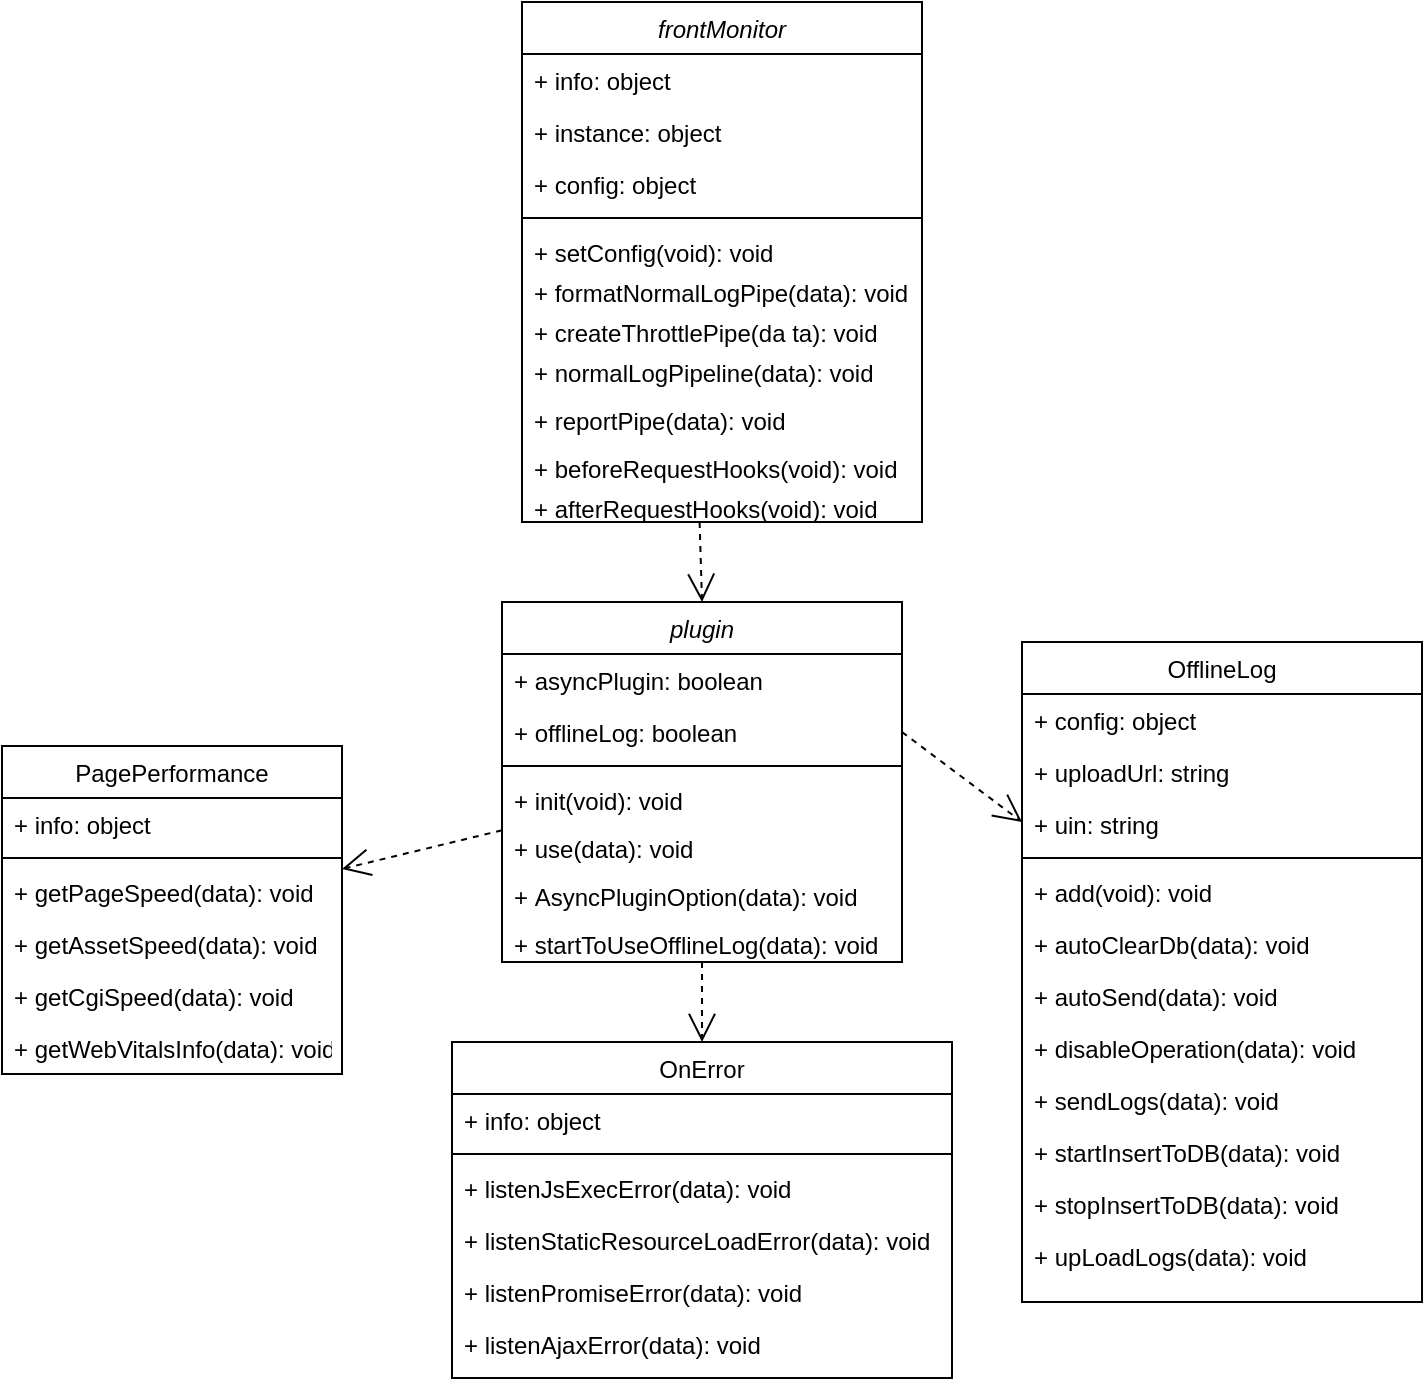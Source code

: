 <mxfile version="21.1.1" type="github">
  <diagram id="C5RBs43oDa-KdzZeNtuy" name="Page-1">
    <mxGraphModel dx="1230" dy="726" grid="1" gridSize="10" guides="1" tooltips="1" connect="1" arrows="1" fold="1" page="1" pageScale="1" pageWidth="827" pageHeight="1169" math="0" shadow="0">
      <root>
        <mxCell id="WIyWlLk6GJQsqaUBKTNV-0" />
        <mxCell id="WIyWlLk6GJQsqaUBKTNV-1" parent="WIyWlLk6GJQsqaUBKTNV-0" />
        <mxCell id="4VIkQ_nslsspy_3Tey3o-0" value="OnError" style="swimlane;fontStyle=0;align=center;verticalAlign=top;childLayout=stackLayout;horizontal=1;startSize=26;horizontalStack=0;resizeParent=1;resizeLast=0;collapsible=1;marginBottom=0;rounded=0;shadow=0;strokeWidth=1;" vertex="1" parent="WIyWlLk6GJQsqaUBKTNV-1">
          <mxGeometry x="275" y="650" width="250" height="168" as="geometry">
            <mxRectangle x="290" y="562" width="160" height="26" as="alternateBounds" />
          </mxGeometry>
        </mxCell>
        <mxCell id="4VIkQ_nslsspy_3Tey3o-1" value="+ info: object" style="text;align=left;verticalAlign=top;spacingLeft=4;spacingRight=4;overflow=hidden;rotatable=0;points=[[0,0.5],[1,0.5]];portConstraint=eastwest;" vertex="1" parent="4VIkQ_nslsspy_3Tey3o-0">
          <mxGeometry y="26" width="250" height="26" as="geometry" />
        </mxCell>
        <mxCell id="4VIkQ_nslsspy_3Tey3o-2" value="" style="line;html=1;strokeWidth=1;align=left;verticalAlign=middle;spacingTop=-1;spacingLeft=3;spacingRight=3;rotatable=0;labelPosition=right;points=[];portConstraint=eastwest;" vertex="1" parent="4VIkQ_nslsspy_3Tey3o-0">
          <mxGeometry y="52" width="250" height="8" as="geometry" />
        </mxCell>
        <mxCell id="4VIkQ_nslsspy_3Tey3o-3" value="+ listenJsExecError(data): void" style="text;align=left;verticalAlign=top;spacingLeft=4;spacingRight=4;overflow=hidden;rotatable=0;points=[[0,0.5],[1,0.5]];portConstraint=eastwest;" vertex="1" parent="4VIkQ_nslsspy_3Tey3o-0">
          <mxGeometry y="60" width="250" height="26" as="geometry" />
        </mxCell>
        <mxCell id="4VIkQ_nslsspy_3Tey3o-4" value="+ listenStaticResourceLoadError(data): void" style="text;align=left;verticalAlign=top;spacingLeft=4;spacingRight=4;overflow=hidden;rotatable=0;points=[[0,0.5],[1,0.5]];portConstraint=eastwest;rounded=0;shadow=0;html=0;" vertex="1" parent="4VIkQ_nslsspy_3Tey3o-0">
          <mxGeometry y="86" width="250" height="26" as="geometry" />
        </mxCell>
        <mxCell id="4VIkQ_nslsspy_3Tey3o-5" value="+ listenPromiseError(data): void" style="text;align=left;verticalAlign=top;spacingLeft=4;spacingRight=4;overflow=hidden;rotatable=0;points=[[0,0.5],[1,0.5]];portConstraint=eastwest;rounded=0;shadow=0;html=0;" vertex="1" parent="4VIkQ_nslsspy_3Tey3o-0">
          <mxGeometry y="112" width="250" height="26" as="geometry" />
        </mxCell>
        <mxCell id="4VIkQ_nslsspy_3Tey3o-6" value="+ listenAjaxError(data): void" style="text;align=left;verticalAlign=top;spacingLeft=4;spacingRight=4;overflow=hidden;rotatable=0;points=[[0,0.5],[1,0.5]];portConstraint=eastwest;rounded=0;shadow=0;html=0;" vertex="1" parent="4VIkQ_nslsspy_3Tey3o-0">
          <mxGeometry y="138" width="250" height="26" as="geometry" />
        </mxCell>
        <mxCell id="4VIkQ_nslsspy_3Tey3o-7" value="PagePerformance" style="swimlane;fontStyle=0;align=center;verticalAlign=top;childLayout=stackLayout;horizontal=1;startSize=26;horizontalStack=0;resizeParent=1;resizeLast=0;collapsible=1;marginBottom=0;rounded=0;shadow=0;strokeWidth=1;" vertex="1" parent="WIyWlLk6GJQsqaUBKTNV-1">
          <mxGeometry x="50" y="502" width="170" height="164" as="geometry">
            <mxRectangle x="60" y="790" width="160" height="26" as="alternateBounds" />
          </mxGeometry>
        </mxCell>
        <mxCell id="4VIkQ_nslsspy_3Tey3o-8" value="+ info: object" style="text;align=left;verticalAlign=top;spacingLeft=4;spacingRight=4;overflow=hidden;rotatable=0;points=[[0,0.5],[1,0.5]];portConstraint=eastwest;" vertex="1" parent="4VIkQ_nslsspy_3Tey3o-7">
          <mxGeometry y="26" width="170" height="26" as="geometry" />
        </mxCell>
        <mxCell id="4VIkQ_nslsspy_3Tey3o-9" value="" style="line;html=1;strokeWidth=1;align=left;verticalAlign=middle;spacingTop=-1;spacingLeft=3;spacingRight=3;rotatable=0;labelPosition=right;points=[];portConstraint=eastwest;" vertex="1" parent="4VIkQ_nslsspy_3Tey3o-7">
          <mxGeometry y="52" width="170" height="8" as="geometry" />
        </mxCell>
        <mxCell id="4VIkQ_nslsspy_3Tey3o-10" value="+ getPageSpeed(data): void" style="text;align=left;verticalAlign=top;spacingLeft=4;spacingRight=4;overflow=hidden;rotatable=0;points=[[0,0.5],[1,0.5]];portConstraint=eastwest;rounded=0;shadow=0;html=0;" vertex="1" parent="4VIkQ_nslsspy_3Tey3o-7">
          <mxGeometry y="60" width="170" height="26" as="geometry" />
        </mxCell>
        <mxCell id="4VIkQ_nslsspy_3Tey3o-11" value="+ getAssetSpeed(data): void" style="text;align=left;verticalAlign=top;spacingLeft=4;spacingRight=4;overflow=hidden;rotatable=0;points=[[0,0.5],[1,0.5]];portConstraint=eastwest;" vertex="1" parent="4VIkQ_nslsspy_3Tey3o-7">
          <mxGeometry y="86" width="170" height="26" as="geometry" />
        </mxCell>
        <mxCell id="4VIkQ_nslsspy_3Tey3o-12" value="+ getCgiSpeed(data): void" style="text;align=left;verticalAlign=top;spacingLeft=4;spacingRight=4;overflow=hidden;rotatable=0;points=[[0,0.5],[1,0.5]];portConstraint=eastwest;rounded=0;shadow=0;html=0;" vertex="1" parent="4VIkQ_nslsspy_3Tey3o-7">
          <mxGeometry y="112" width="170" height="26" as="geometry" />
        </mxCell>
        <mxCell id="4VIkQ_nslsspy_3Tey3o-13" value="+ getWebVitalsInfo(data): void" style="text;align=left;verticalAlign=top;spacingLeft=4;spacingRight=4;overflow=hidden;rotatable=0;points=[[0,0.5],[1,0.5]];portConstraint=eastwest;rounded=0;shadow=0;html=0;" vertex="1" parent="4VIkQ_nslsspy_3Tey3o-7">
          <mxGeometry y="138" width="170" height="26" as="geometry" />
        </mxCell>
        <mxCell id="4VIkQ_nslsspy_3Tey3o-14" value="OfflineLog" style="swimlane;fontStyle=0;align=center;verticalAlign=top;childLayout=stackLayout;horizontal=1;startSize=26;horizontalStack=0;resizeParent=1;resizeLast=0;collapsible=1;marginBottom=0;rounded=0;shadow=0;strokeWidth=1;" vertex="1" parent="WIyWlLk6GJQsqaUBKTNV-1">
          <mxGeometry x="560" y="450" width="200" height="330" as="geometry">
            <mxRectangle x="570" y="720" width="160" height="26" as="alternateBounds" />
          </mxGeometry>
        </mxCell>
        <mxCell id="4VIkQ_nslsspy_3Tey3o-15" value="+ config: object" style="text;align=left;verticalAlign=top;spacingLeft=4;spacingRight=4;overflow=hidden;rotatable=0;points=[[0,0.5],[1,0.5]];portConstraint=eastwest;" vertex="1" parent="4VIkQ_nslsspy_3Tey3o-14">
          <mxGeometry y="26" width="200" height="26" as="geometry" />
        </mxCell>
        <mxCell id="4VIkQ_nslsspy_3Tey3o-16" value="+ uploadUrl: string" style="text;align=left;verticalAlign=top;spacingLeft=4;spacingRight=4;overflow=hidden;rotatable=0;points=[[0,0.5],[1,0.5]];portConstraint=eastwest;" vertex="1" parent="4VIkQ_nslsspy_3Tey3o-14">
          <mxGeometry y="52" width="200" height="26" as="geometry" />
        </mxCell>
        <mxCell id="4VIkQ_nslsspy_3Tey3o-17" value="+ uin: string" style="text;align=left;verticalAlign=top;spacingLeft=4;spacingRight=4;overflow=hidden;rotatable=0;points=[[0,0.5],[1,0.5]];portConstraint=eastwest;" vertex="1" parent="4VIkQ_nslsspy_3Tey3o-14">
          <mxGeometry y="78" width="200" height="26" as="geometry" />
        </mxCell>
        <mxCell id="4VIkQ_nslsspy_3Tey3o-18" value="" style="line;html=1;strokeWidth=1;align=left;verticalAlign=middle;spacingTop=-1;spacingLeft=3;spacingRight=3;rotatable=0;labelPosition=right;points=[];portConstraint=eastwest;" vertex="1" parent="4VIkQ_nslsspy_3Tey3o-14">
          <mxGeometry y="104" width="200" height="8" as="geometry" />
        </mxCell>
        <mxCell id="4VIkQ_nslsspy_3Tey3o-19" value="+ add(void): void" style="text;align=left;verticalAlign=top;spacingLeft=4;spacingRight=4;overflow=hidden;rotatable=0;points=[[0,0.5],[1,0.5]];portConstraint=eastwest;" vertex="1" parent="4VIkQ_nslsspy_3Tey3o-14">
          <mxGeometry y="112" width="200" height="26" as="geometry" />
        </mxCell>
        <mxCell id="4VIkQ_nslsspy_3Tey3o-20" value="+ autoClearDb(data): void" style="text;align=left;verticalAlign=top;spacingLeft=4;spacingRight=4;overflow=hidden;rotatable=0;points=[[0,0.5],[1,0.5]];portConstraint=eastwest;rounded=0;shadow=0;html=0;" vertex="1" parent="4VIkQ_nslsspy_3Tey3o-14">
          <mxGeometry y="138" width="200" height="26" as="geometry" />
        </mxCell>
        <mxCell id="4VIkQ_nslsspy_3Tey3o-21" value="+ autoSend(data): void" style="text;align=left;verticalAlign=top;spacingLeft=4;spacingRight=4;overflow=hidden;rotatable=0;points=[[0,0.5],[1,0.5]];portConstraint=eastwest;rounded=0;shadow=0;html=0;" vertex="1" parent="4VIkQ_nslsspy_3Tey3o-14">
          <mxGeometry y="164" width="200" height="26" as="geometry" />
        </mxCell>
        <mxCell id="4VIkQ_nslsspy_3Tey3o-22" value="+ disableOperation(data): void" style="text;align=left;verticalAlign=top;spacingLeft=4;spacingRight=4;overflow=hidden;rotatable=0;points=[[0,0.5],[1,0.5]];portConstraint=eastwest;rounded=0;shadow=0;html=0;" vertex="1" parent="4VIkQ_nslsspy_3Tey3o-14">
          <mxGeometry y="190" width="200" height="26" as="geometry" />
        </mxCell>
        <mxCell id="4VIkQ_nslsspy_3Tey3o-23" value="+ sendLogs(data): void" style="text;align=left;verticalAlign=top;spacingLeft=4;spacingRight=4;overflow=hidden;rotatable=0;points=[[0,0.5],[1,0.5]];portConstraint=eastwest;rounded=0;shadow=0;html=0;" vertex="1" parent="4VIkQ_nslsspy_3Tey3o-14">
          <mxGeometry y="216" width="200" height="26" as="geometry" />
        </mxCell>
        <mxCell id="4VIkQ_nslsspy_3Tey3o-24" value="+ startInsertToDB(data): void" style="text;align=left;verticalAlign=top;spacingLeft=4;spacingRight=4;overflow=hidden;rotatable=0;points=[[0,0.5],[1,0.5]];portConstraint=eastwest;rounded=0;shadow=0;html=0;" vertex="1" parent="4VIkQ_nslsspy_3Tey3o-14">
          <mxGeometry y="242" width="200" height="26" as="geometry" />
        </mxCell>
        <mxCell id="4VIkQ_nslsspy_3Tey3o-25" value="+ stopInsertToDB(data): void" style="text;align=left;verticalAlign=top;spacingLeft=4;spacingRight=4;overflow=hidden;rotatable=0;points=[[0,0.5],[1,0.5]];portConstraint=eastwest;rounded=0;shadow=0;html=0;" vertex="1" parent="4VIkQ_nslsspy_3Tey3o-14">
          <mxGeometry y="268" width="200" height="26" as="geometry" />
        </mxCell>
        <mxCell id="4VIkQ_nslsspy_3Tey3o-26" value="+ upLoadLogs(data): void" style="text;align=left;verticalAlign=top;spacingLeft=4;spacingRight=4;overflow=hidden;rotatable=0;points=[[0,0.5],[1,0.5]];portConstraint=eastwest;rounded=0;shadow=0;html=0;" vertex="1" parent="4VIkQ_nslsspy_3Tey3o-14">
          <mxGeometry y="294" width="200" height="26" as="geometry" />
        </mxCell>
        <mxCell id="4VIkQ_nslsspy_3Tey3o-27" value="plugin" style="swimlane;fontStyle=2;align=center;verticalAlign=top;childLayout=stackLayout;horizontal=1;startSize=26;horizontalStack=0;resizeParent=1;resizeLast=0;collapsible=1;marginBottom=0;rounded=0;shadow=0;strokeWidth=1;" vertex="1" parent="WIyWlLk6GJQsqaUBKTNV-1">
          <mxGeometry x="300" y="430" width="200" height="180" as="geometry">
            <mxRectangle x="230" y="140" width="160" height="26" as="alternateBounds" />
          </mxGeometry>
        </mxCell>
        <mxCell id="4VIkQ_nslsspy_3Tey3o-28" value="+ asyncPlugin: boolean" style="text;align=left;verticalAlign=top;spacingLeft=4;spacingRight=4;overflow=hidden;rotatable=0;points=[[0,0.5],[1,0.5]];portConstraint=eastwest;" vertex="1" parent="4VIkQ_nslsspy_3Tey3o-27">
          <mxGeometry y="26" width="200" height="26" as="geometry" />
        </mxCell>
        <mxCell id="4VIkQ_nslsspy_3Tey3o-29" value="+ offlineLog: boolean" style="text;align=left;verticalAlign=top;spacingLeft=4;spacingRight=4;overflow=hidden;rotatable=0;points=[[0,0.5],[1,0.5]];portConstraint=eastwest;rounded=0;shadow=0;html=0;" vertex="1" parent="4VIkQ_nslsspy_3Tey3o-27">
          <mxGeometry y="52" width="200" height="26" as="geometry" />
        </mxCell>
        <mxCell id="4VIkQ_nslsspy_3Tey3o-30" value="" style="line;html=1;strokeWidth=1;align=left;verticalAlign=middle;spacingTop=-1;spacingLeft=3;spacingRight=3;rotatable=0;labelPosition=right;points=[];portConstraint=eastwest;" vertex="1" parent="4VIkQ_nslsspy_3Tey3o-27">
          <mxGeometry y="78" width="200" height="8" as="geometry" />
        </mxCell>
        <mxCell id="4VIkQ_nslsspy_3Tey3o-31" value="+ init(void): void" style="text;align=left;verticalAlign=top;spacingLeft=4;spacingRight=4;overflow=hidden;rotatable=0;points=[[0,0.5],[1,0.5]];portConstraint=eastwest;" vertex="1" parent="4VIkQ_nslsspy_3Tey3o-27">
          <mxGeometry y="86" width="200" height="24" as="geometry" />
        </mxCell>
        <mxCell id="4VIkQ_nslsspy_3Tey3o-49" value="+ use(data): void" style="text;align=left;verticalAlign=top;spacingLeft=4;spacingRight=4;overflow=hidden;rotatable=0;points=[[0,0.5],[1,0.5]];portConstraint=eastwest;" vertex="1" parent="4VIkQ_nslsspy_3Tey3o-27">
          <mxGeometry y="110" width="200" height="24" as="geometry" />
        </mxCell>
        <mxCell id="4VIkQ_nslsspy_3Tey3o-32" value="+ AsyncPluginOption(data): void" style="text;align=left;verticalAlign=top;spacingLeft=4;spacingRight=4;overflow=hidden;rotatable=0;points=[[0,0.5],[1,0.5]];portConstraint=eastwest;" vertex="1" parent="4VIkQ_nslsspy_3Tey3o-27">
          <mxGeometry y="134" width="200" height="24" as="geometry" />
        </mxCell>
        <mxCell id="4VIkQ_nslsspy_3Tey3o-33" value="+ startToUseOfflineLog(data): void" style="text;align=left;verticalAlign=top;spacingLeft=4;spacingRight=4;overflow=hidden;rotatable=0;points=[[0,0.5],[1,0.5]];portConstraint=eastwest;" vertex="1" parent="4VIkQ_nslsspy_3Tey3o-27">
          <mxGeometry y="158" width="200" height="20" as="geometry" />
        </mxCell>
        <mxCell id="4VIkQ_nslsspy_3Tey3o-34" value="" style="endArrow=open;endSize=12;dashed=1;html=1;rounded=0;" edge="1" parent="WIyWlLk6GJQsqaUBKTNV-1" source="4VIkQ_nslsspy_3Tey3o-27" target="4VIkQ_nslsspy_3Tey3o-7">
          <mxGeometry x="0.111" y="5" width="160" relative="1" as="geometry">
            <mxPoint x="120" y="328" as="sourcePoint" />
            <mxPoint x="420" y="318" as="targetPoint" />
            <mxPoint as="offset" />
          </mxGeometry>
        </mxCell>
        <mxCell id="4VIkQ_nslsspy_3Tey3o-35" value="" style="endArrow=open;endSize=12;dashed=1;html=1;rounded=0;" edge="1" parent="WIyWlLk6GJQsqaUBKTNV-1" source="4VIkQ_nslsspy_3Tey3o-27" target="4VIkQ_nslsspy_3Tey3o-0">
          <mxGeometry width="160" relative="1" as="geometry">
            <mxPoint x="120" y="328" as="sourcePoint" />
            <mxPoint x="420" y="318" as="targetPoint" />
          </mxGeometry>
        </mxCell>
        <mxCell id="4VIkQ_nslsspy_3Tey3o-36" value="" style="endArrow=open;endSize=12;dashed=1;html=1;rounded=0;exitX=1;exitY=0.5;exitDx=0;exitDy=0;" edge="1" parent="WIyWlLk6GJQsqaUBKTNV-1" source="4VIkQ_nslsspy_3Tey3o-29" target="4VIkQ_nslsspy_3Tey3o-14">
          <mxGeometry width="160" relative="1" as="geometry">
            <mxPoint x="120" y="328" as="sourcePoint" />
            <mxPoint x="420" y="318" as="targetPoint" />
          </mxGeometry>
        </mxCell>
        <mxCell id="4VIkQ_nslsspy_3Tey3o-37" value="frontMonitor" style="swimlane;fontStyle=2;align=center;verticalAlign=top;childLayout=stackLayout;horizontal=1;startSize=26;horizontalStack=0;resizeParent=1;resizeLast=0;collapsible=1;marginBottom=0;rounded=0;shadow=0;strokeWidth=1;" vertex="1" parent="WIyWlLk6GJQsqaUBKTNV-1">
          <mxGeometry x="310" y="130" width="200" height="260" as="geometry">
            <mxRectangle x="230" y="140" width="160" height="26" as="alternateBounds" />
          </mxGeometry>
        </mxCell>
        <mxCell id="4VIkQ_nslsspy_3Tey3o-38" value="+ info: object" style="text;align=left;verticalAlign=top;spacingLeft=4;spacingRight=4;overflow=hidden;rotatable=0;points=[[0,0.5],[1,0.5]];portConstraint=eastwest;" vertex="1" parent="4VIkQ_nslsspy_3Tey3o-37">
          <mxGeometry y="26" width="200" height="26" as="geometry" />
        </mxCell>
        <mxCell id="4VIkQ_nslsspy_3Tey3o-39" value="+ instance: object" style="text;align=left;verticalAlign=top;spacingLeft=4;spacingRight=4;overflow=hidden;rotatable=0;points=[[0,0.5],[1,0.5]];portConstraint=eastwest;rounded=0;shadow=0;html=0;" vertex="1" parent="4VIkQ_nslsspy_3Tey3o-37">
          <mxGeometry y="52" width="200" height="26" as="geometry" />
        </mxCell>
        <mxCell id="4VIkQ_nslsspy_3Tey3o-40" value="+ config: object" style="text;align=left;verticalAlign=top;spacingLeft=4;spacingRight=4;overflow=hidden;rotatable=0;points=[[0,0.5],[1,0.5]];portConstraint=eastwest;rounded=0;shadow=0;html=0;" vertex="1" parent="4VIkQ_nslsspy_3Tey3o-37">
          <mxGeometry y="78" width="200" height="26" as="geometry" />
        </mxCell>
        <mxCell id="4VIkQ_nslsspy_3Tey3o-41" value="" style="line;html=1;strokeWidth=1;align=left;verticalAlign=middle;spacingTop=-1;spacingLeft=3;spacingRight=3;rotatable=0;labelPosition=right;points=[];portConstraint=eastwest;" vertex="1" parent="4VIkQ_nslsspy_3Tey3o-37">
          <mxGeometry y="104" width="200" height="8" as="geometry" />
        </mxCell>
        <mxCell id="4VIkQ_nslsspy_3Tey3o-42" value="+ setConfig(void): void" style="text;align=left;verticalAlign=top;spacingLeft=4;spacingRight=4;overflow=hidden;rotatable=0;points=[[0,0.5],[1,0.5]];portConstraint=eastwest;" vertex="1" parent="4VIkQ_nslsspy_3Tey3o-37">
          <mxGeometry y="112" width="200" height="20" as="geometry" />
        </mxCell>
        <mxCell id="4VIkQ_nslsspy_3Tey3o-43" value="+ formatNormalLogPipe(data): void" style="text;align=left;verticalAlign=top;spacingLeft=4;spacingRight=4;overflow=hidden;rotatable=0;points=[[0,0.5],[1,0.5]];portConstraint=eastwest;" vertex="1" parent="4VIkQ_nslsspy_3Tey3o-37">
          <mxGeometry y="132" width="200" height="20" as="geometry" />
        </mxCell>
        <mxCell id="4VIkQ_nslsspy_3Tey3o-50" value="+ createThrottlePipe(da ta): void" style="text;align=left;verticalAlign=top;spacingLeft=4;spacingRight=4;overflow=hidden;rotatable=0;points=[[0,0.5],[1,0.5]];portConstraint=eastwest;" vertex="1" parent="4VIkQ_nslsspy_3Tey3o-37">
          <mxGeometry y="152" width="200" height="20" as="geometry" />
        </mxCell>
        <mxCell id="4VIkQ_nslsspy_3Tey3o-44" value="+ normalLogPipeline(data): void" style="text;align=left;verticalAlign=top;spacingLeft=4;spacingRight=4;overflow=hidden;rotatable=0;points=[[0,0.5],[1,0.5]];portConstraint=eastwest;" vertex="1" parent="4VIkQ_nslsspy_3Tey3o-37">
          <mxGeometry y="172" width="200" height="24" as="geometry" />
        </mxCell>
        <mxCell id="4VIkQ_nslsspy_3Tey3o-45" value="+ reportPipe(data): void" style="text;align=left;verticalAlign=top;spacingLeft=4;spacingRight=4;overflow=hidden;rotatable=0;points=[[0,0.5],[1,0.5]];portConstraint=eastwest;" vertex="1" parent="4VIkQ_nslsspy_3Tey3o-37">
          <mxGeometry y="196" width="200" height="24" as="geometry" />
        </mxCell>
        <mxCell id="4VIkQ_nslsspy_3Tey3o-46" value="+ beforeRequestHooks(void): void" style="text;align=left;verticalAlign=top;spacingLeft=4;spacingRight=4;overflow=hidden;rotatable=0;points=[[0,0.5],[1,0.5]];portConstraint=eastwest;" vertex="1" parent="4VIkQ_nslsspy_3Tey3o-37">
          <mxGeometry y="220" width="200" height="20" as="geometry" />
        </mxCell>
        <mxCell id="4VIkQ_nslsspy_3Tey3o-47" value="+ afterRequestHooks(void): void" style="text;align=left;verticalAlign=top;spacingLeft=4;spacingRight=4;overflow=hidden;rotatable=0;points=[[0,0.5],[1,0.5]];portConstraint=eastwest;" vertex="1" parent="4VIkQ_nslsspy_3Tey3o-37">
          <mxGeometry y="240" width="200" height="20" as="geometry" />
        </mxCell>
        <mxCell id="4VIkQ_nslsspy_3Tey3o-48" value="" style="endArrow=open;endSize=12;dashed=1;html=1;rounded=0;exitX=0.444;exitY=1;exitDx=0;exitDy=0;exitPerimeter=0;entryX=0.5;entryY=0;entryDx=0;entryDy=0;" edge="1" parent="WIyWlLk6GJQsqaUBKTNV-1" source="4VIkQ_nslsspy_3Tey3o-47" target="4VIkQ_nslsspy_3Tey3o-27">
          <mxGeometry width="160" relative="1" as="geometry">
            <mxPoint x="120" y="328" as="sourcePoint" />
            <mxPoint x="420" y="318" as="targetPoint" />
          </mxGeometry>
        </mxCell>
      </root>
    </mxGraphModel>
  </diagram>
</mxfile>
